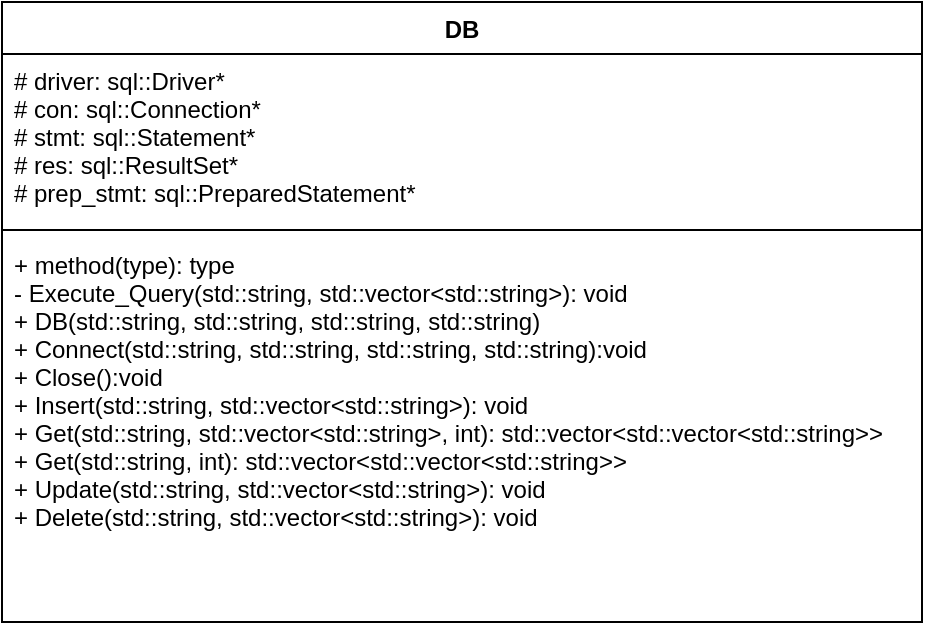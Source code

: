 <mxfile version="17.1.3" type="device"><diagram id="tDSbwJxcIFZtZAh7R6iV" name="Page-1"><mxGraphModel dx="955" dy="445" grid="1" gridSize="10" guides="1" tooltips="1" connect="1" arrows="1" fold="1" page="1" pageScale="1" pageWidth="827" pageHeight="1169" math="0" shadow="0"><root><mxCell id="0"/><mxCell id="1" parent="0"/><mxCell id="3_4fbNGO2GtLeaezwJlS-5" value="DB" style="swimlane;fontStyle=1;align=center;verticalAlign=top;childLayout=stackLayout;horizontal=1;startSize=26;horizontalStack=0;resizeParent=1;resizeParentMax=0;resizeLast=0;collapsible=1;marginBottom=0;" vertex="1" parent="1"><mxGeometry x="200" y="60" width="460" height="310" as="geometry"/></mxCell><mxCell id="3_4fbNGO2GtLeaezwJlS-6" value="# driver: sql::Driver*&#10;# con: sql::Connection*&#10;# stmt: sql::Statement*&#10;# res: sql::ResultSet*&#10;# prep_stmt: sql::PreparedStatement* " style="text;strokeColor=none;fillColor=none;align=left;verticalAlign=top;spacingLeft=4;spacingRight=4;overflow=hidden;rotatable=0;points=[[0,0.5],[1,0.5]];portConstraint=eastwest;" vertex="1" parent="3_4fbNGO2GtLeaezwJlS-5"><mxGeometry y="26" width="460" height="84" as="geometry"/></mxCell><mxCell id="3_4fbNGO2GtLeaezwJlS-7" value="" style="line;strokeWidth=1;fillColor=none;align=left;verticalAlign=middle;spacingTop=-1;spacingLeft=3;spacingRight=3;rotatable=0;labelPosition=right;points=[];portConstraint=eastwest;" vertex="1" parent="3_4fbNGO2GtLeaezwJlS-5"><mxGeometry y="110" width="460" height="8" as="geometry"/></mxCell><mxCell id="3_4fbNGO2GtLeaezwJlS-8" value="+ method(type): type&#10;- Execute_Query(std::string, std::vector&lt;std::string&gt;): void&#10;+ DB(std::string, std::string, std::string, std::string)&#10;+ Connect(std::string, std::string, std::string, std::string):void&#10;+ Close():void&#10;+ Insert(std::string, std::vector&lt;std::string&gt;): void&#10;+ Get(std::string, std::vector&lt;std::string&gt;, int): std::vector&lt;std::vector&lt;std::string&gt;&gt;&#10;+ Get(std::string, int): std::vector&lt;std::vector&lt;std::string&gt;&gt;&#10;+ Update(std::string, std::vector&lt;std::string&gt;): void&#10;+ Delete(std::string, std::vector&lt;std::string&gt;): void&#10;" style="text;strokeColor=none;fillColor=none;align=left;verticalAlign=top;spacingLeft=4;spacingRight=4;overflow=hidden;rotatable=0;points=[[0,0.5],[1,0.5]];portConstraint=eastwest;" vertex="1" parent="3_4fbNGO2GtLeaezwJlS-5"><mxGeometry y="118" width="460" height="192" as="geometry"/></mxCell></root></mxGraphModel></diagram></mxfile>